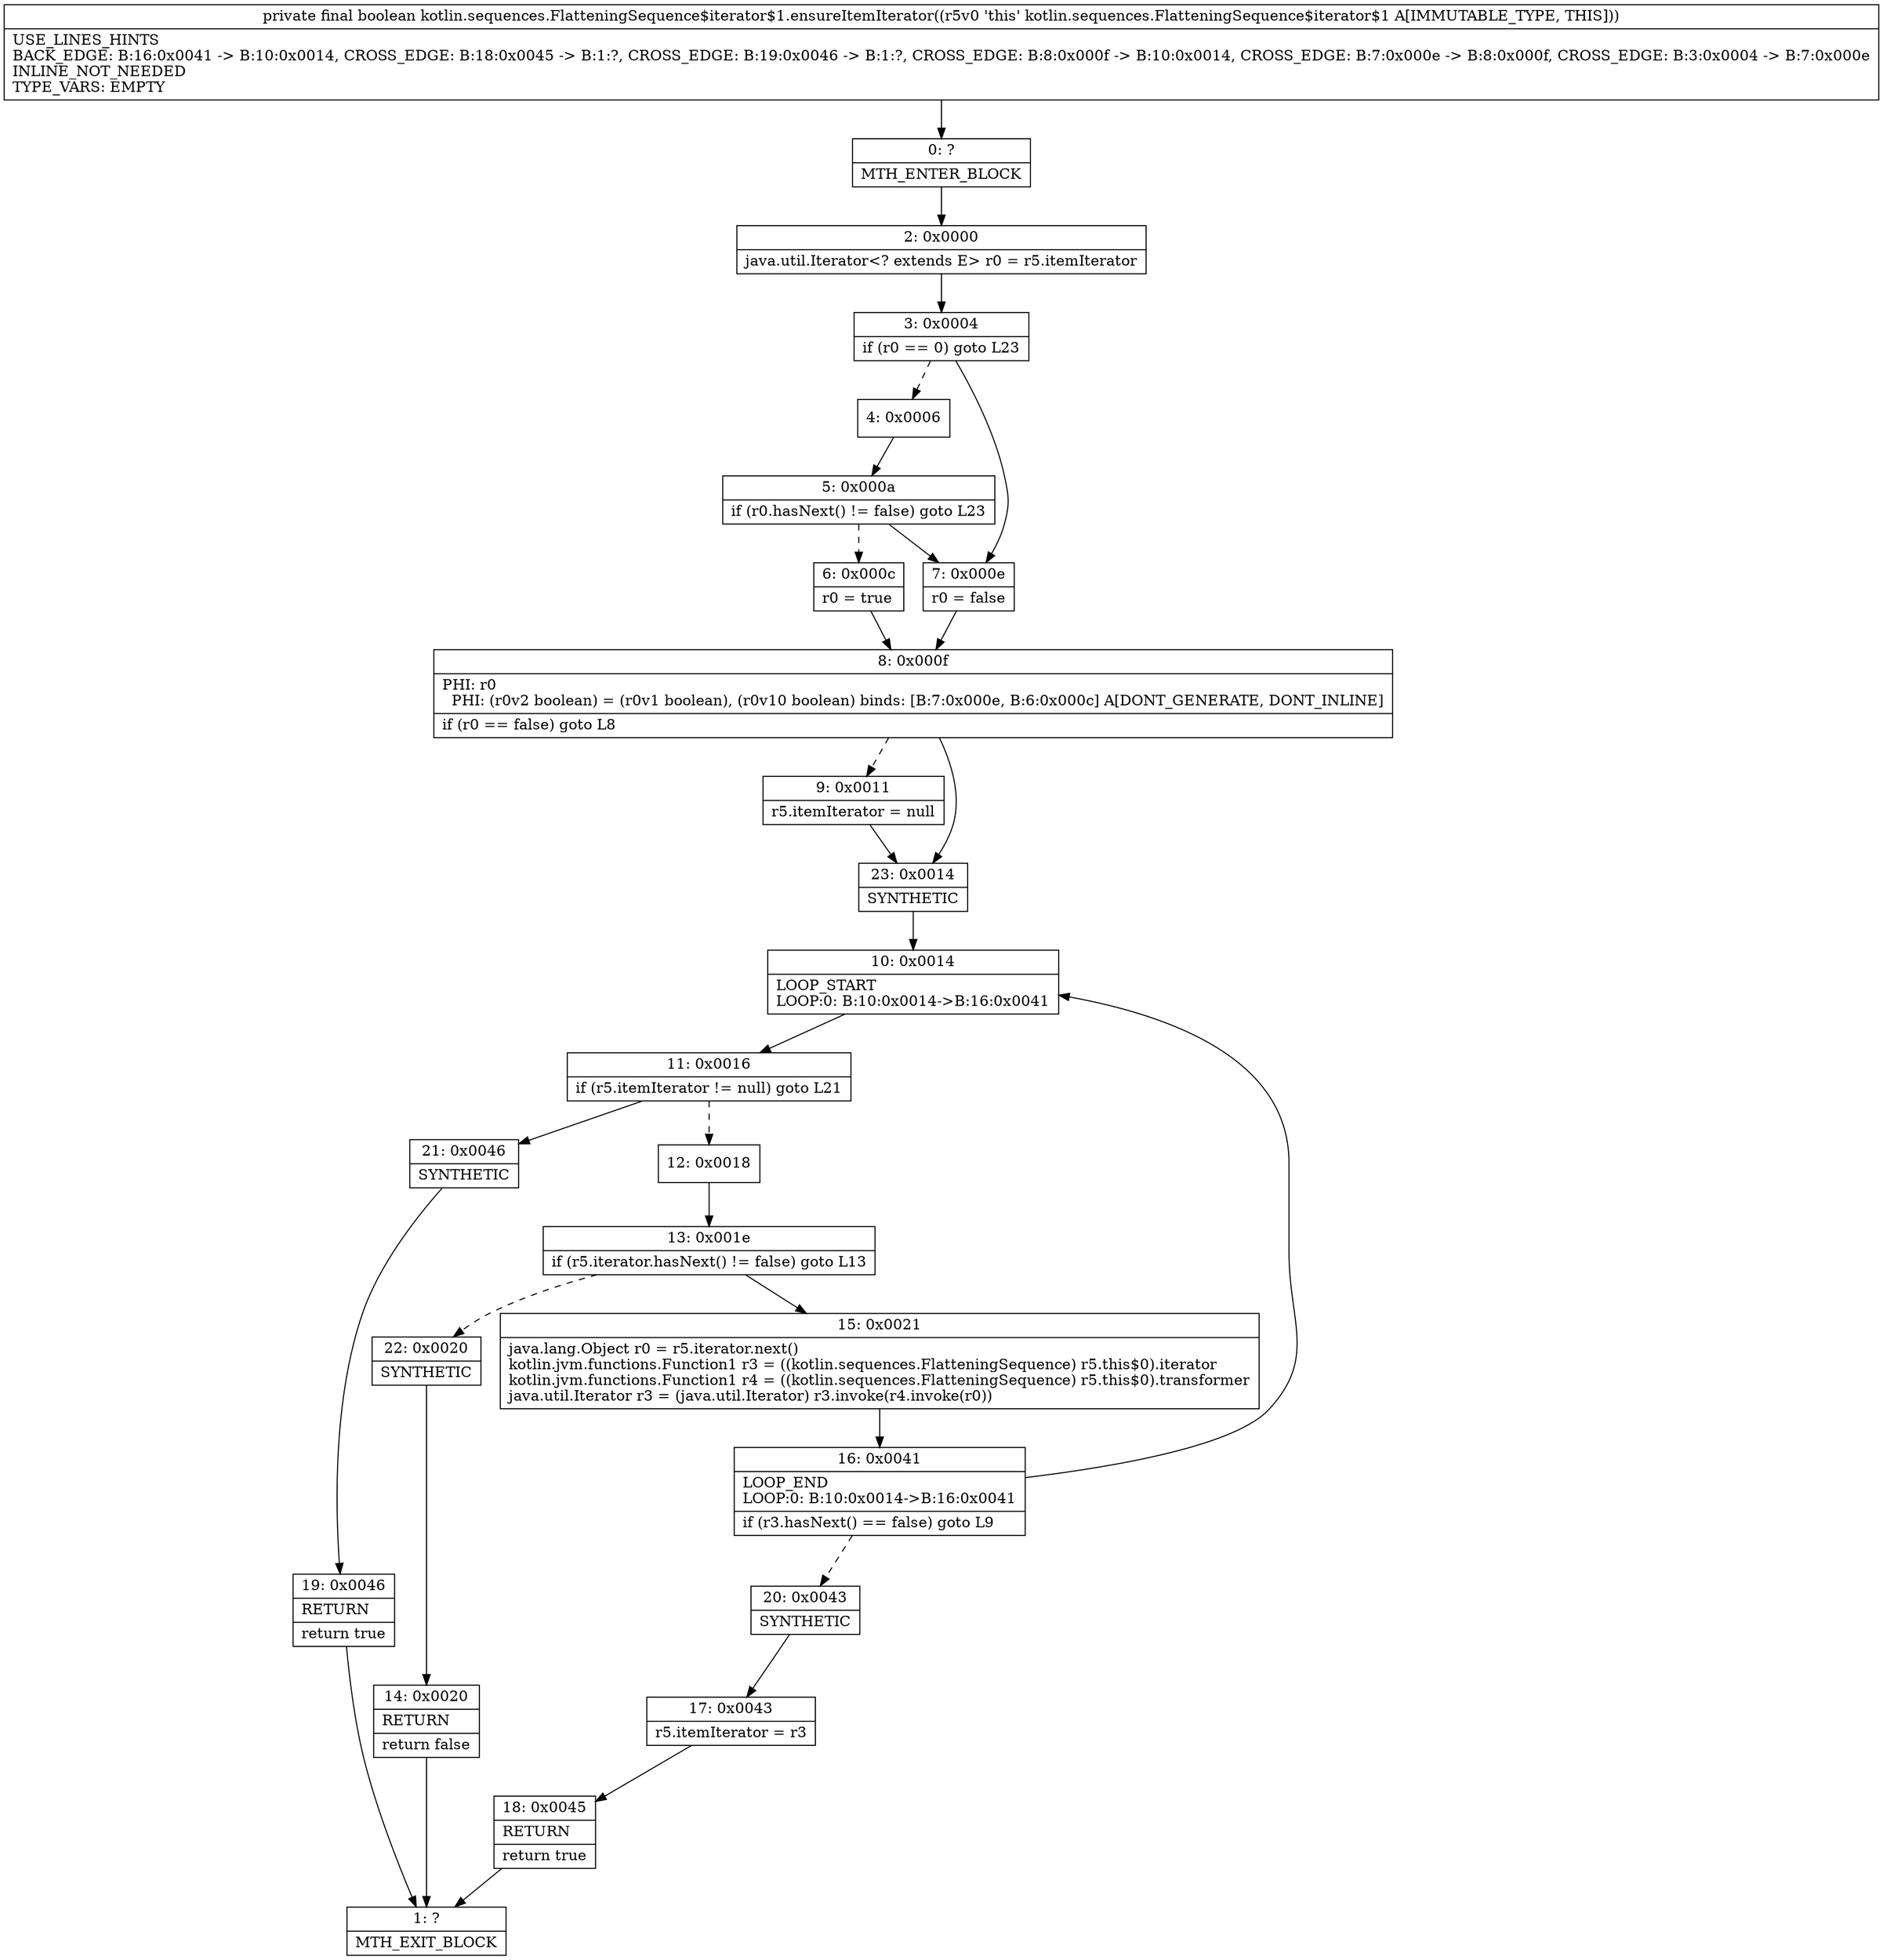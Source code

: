 digraph "CFG forkotlin.sequences.FlatteningSequence$iterator$1.ensureItemIterator()Z" {
Node_0 [shape=record,label="{0\:\ ?|MTH_ENTER_BLOCK\l}"];
Node_2 [shape=record,label="{2\:\ 0x0000|java.util.Iterator\<? extends E\> r0 = r5.itemIterator\l}"];
Node_3 [shape=record,label="{3\:\ 0x0004|if (r0 == 0) goto L23\l}"];
Node_4 [shape=record,label="{4\:\ 0x0006}"];
Node_5 [shape=record,label="{5\:\ 0x000a|if (r0.hasNext() != false) goto L23\l}"];
Node_6 [shape=record,label="{6\:\ 0x000c|r0 = true\l}"];
Node_8 [shape=record,label="{8\:\ 0x000f|PHI: r0 \l  PHI: (r0v2 boolean) = (r0v1 boolean), (r0v10 boolean) binds: [B:7:0x000e, B:6:0x000c] A[DONT_GENERATE, DONT_INLINE]\l|if (r0 == false) goto L8\l}"];
Node_9 [shape=record,label="{9\:\ 0x0011|r5.itemIterator = null\l}"];
Node_23 [shape=record,label="{23\:\ 0x0014|SYNTHETIC\l}"];
Node_10 [shape=record,label="{10\:\ 0x0014|LOOP_START\lLOOP:0: B:10:0x0014\-\>B:16:0x0041\l}"];
Node_11 [shape=record,label="{11\:\ 0x0016|if (r5.itemIterator != null) goto L21\l}"];
Node_12 [shape=record,label="{12\:\ 0x0018}"];
Node_13 [shape=record,label="{13\:\ 0x001e|if (r5.iterator.hasNext() != false) goto L13\l}"];
Node_15 [shape=record,label="{15\:\ 0x0021|java.lang.Object r0 = r5.iterator.next()\lkotlin.jvm.functions.Function1 r3 = ((kotlin.sequences.FlatteningSequence) r5.this$0).iterator\lkotlin.jvm.functions.Function1 r4 = ((kotlin.sequences.FlatteningSequence) r5.this$0).transformer\ljava.util.Iterator r3 = (java.util.Iterator) r3.invoke(r4.invoke(r0))\l}"];
Node_16 [shape=record,label="{16\:\ 0x0041|LOOP_END\lLOOP:0: B:10:0x0014\-\>B:16:0x0041\l|if (r3.hasNext() == false) goto L9\l}"];
Node_20 [shape=record,label="{20\:\ 0x0043|SYNTHETIC\l}"];
Node_17 [shape=record,label="{17\:\ 0x0043|r5.itemIterator = r3\l}"];
Node_18 [shape=record,label="{18\:\ 0x0045|RETURN\l|return true\l}"];
Node_1 [shape=record,label="{1\:\ ?|MTH_EXIT_BLOCK\l}"];
Node_22 [shape=record,label="{22\:\ 0x0020|SYNTHETIC\l}"];
Node_14 [shape=record,label="{14\:\ 0x0020|RETURN\l|return false\l}"];
Node_21 [shape=record,label="{21\:\ 0x0046|SYNTHETIC\l}"];
Node_19 [shape=record,label="{19\:\ 0x0046|RETURN\l|return true\l}"];
Node_7 [shape=record,label="{7\:\ 0x000e|r0 = false\l}"];
MethodNode[shape=record,label="{private final boolean kotlin.sequences.FlatteningSequence$iterator$1.ensureItemIterator((r5v0 'this' kotlin.sequences.FlatteningSequence$iterator$1 A[IMMUTABLE_TYPE, THIS]))  | USE_LINES_HINTS\lBACK_EDGE: B:16:0x0041 \-\> B:10:0x0014, CROSS_EDGE: B:18:0x0045 \-\> B:1:?, CROSS_EDGE: B:19:0x0046 \-\> B:1:?, CROSS_EDGE: B:8:0x000f \-\> B:10:0x0014, CROSS_EDGE: B:7:0x000e \-\> B:8:0x000f, CROSS_EDGE: B:3:0x0004 \-\> B:7:0x000e\lINLINE_NOT_NEEDED\lTYPE_VARS: EMPTY\l}"];
MethodNode -> Node_0;Node_0 -> Node_2;
Node_2 -> Node_3;
Node_3 -> Node_4[style=dashed];
Node_3 -> Node_7;
Node_4 -> Node_5;
Node_5 -> Node_6[style=dashed];
Node_5 -> Node_7;
Node_6 -> Node_8;
Node_8 -> Node_9[style=dashed];
Node_8 -> Node_23;
Node_9 -> Node_23;
Node_23 -> Node_10;
Node_10 -> Node_11;
Node_11 -> Node_12[style=dashed];
Node_11 -> Node_21;
Node_12 -> Node_13;
Node_13 -> Node_15;
Node_13 -> Node_22[style=dashed];
Node_15 -> Node_16;
Node_16 -> Node_10;
Node_16 -> Node_20[style=dashed];
Node_20 -> Node_17;
Node_17 -> Node_18;
Node_18 -> Node_1;
Node_22 -> Node_14;
Node_14 -> Node_1;
Node_21 -> Node_19;
Node_19 -> Node_1;
Node_7 -> Node_8;
}


